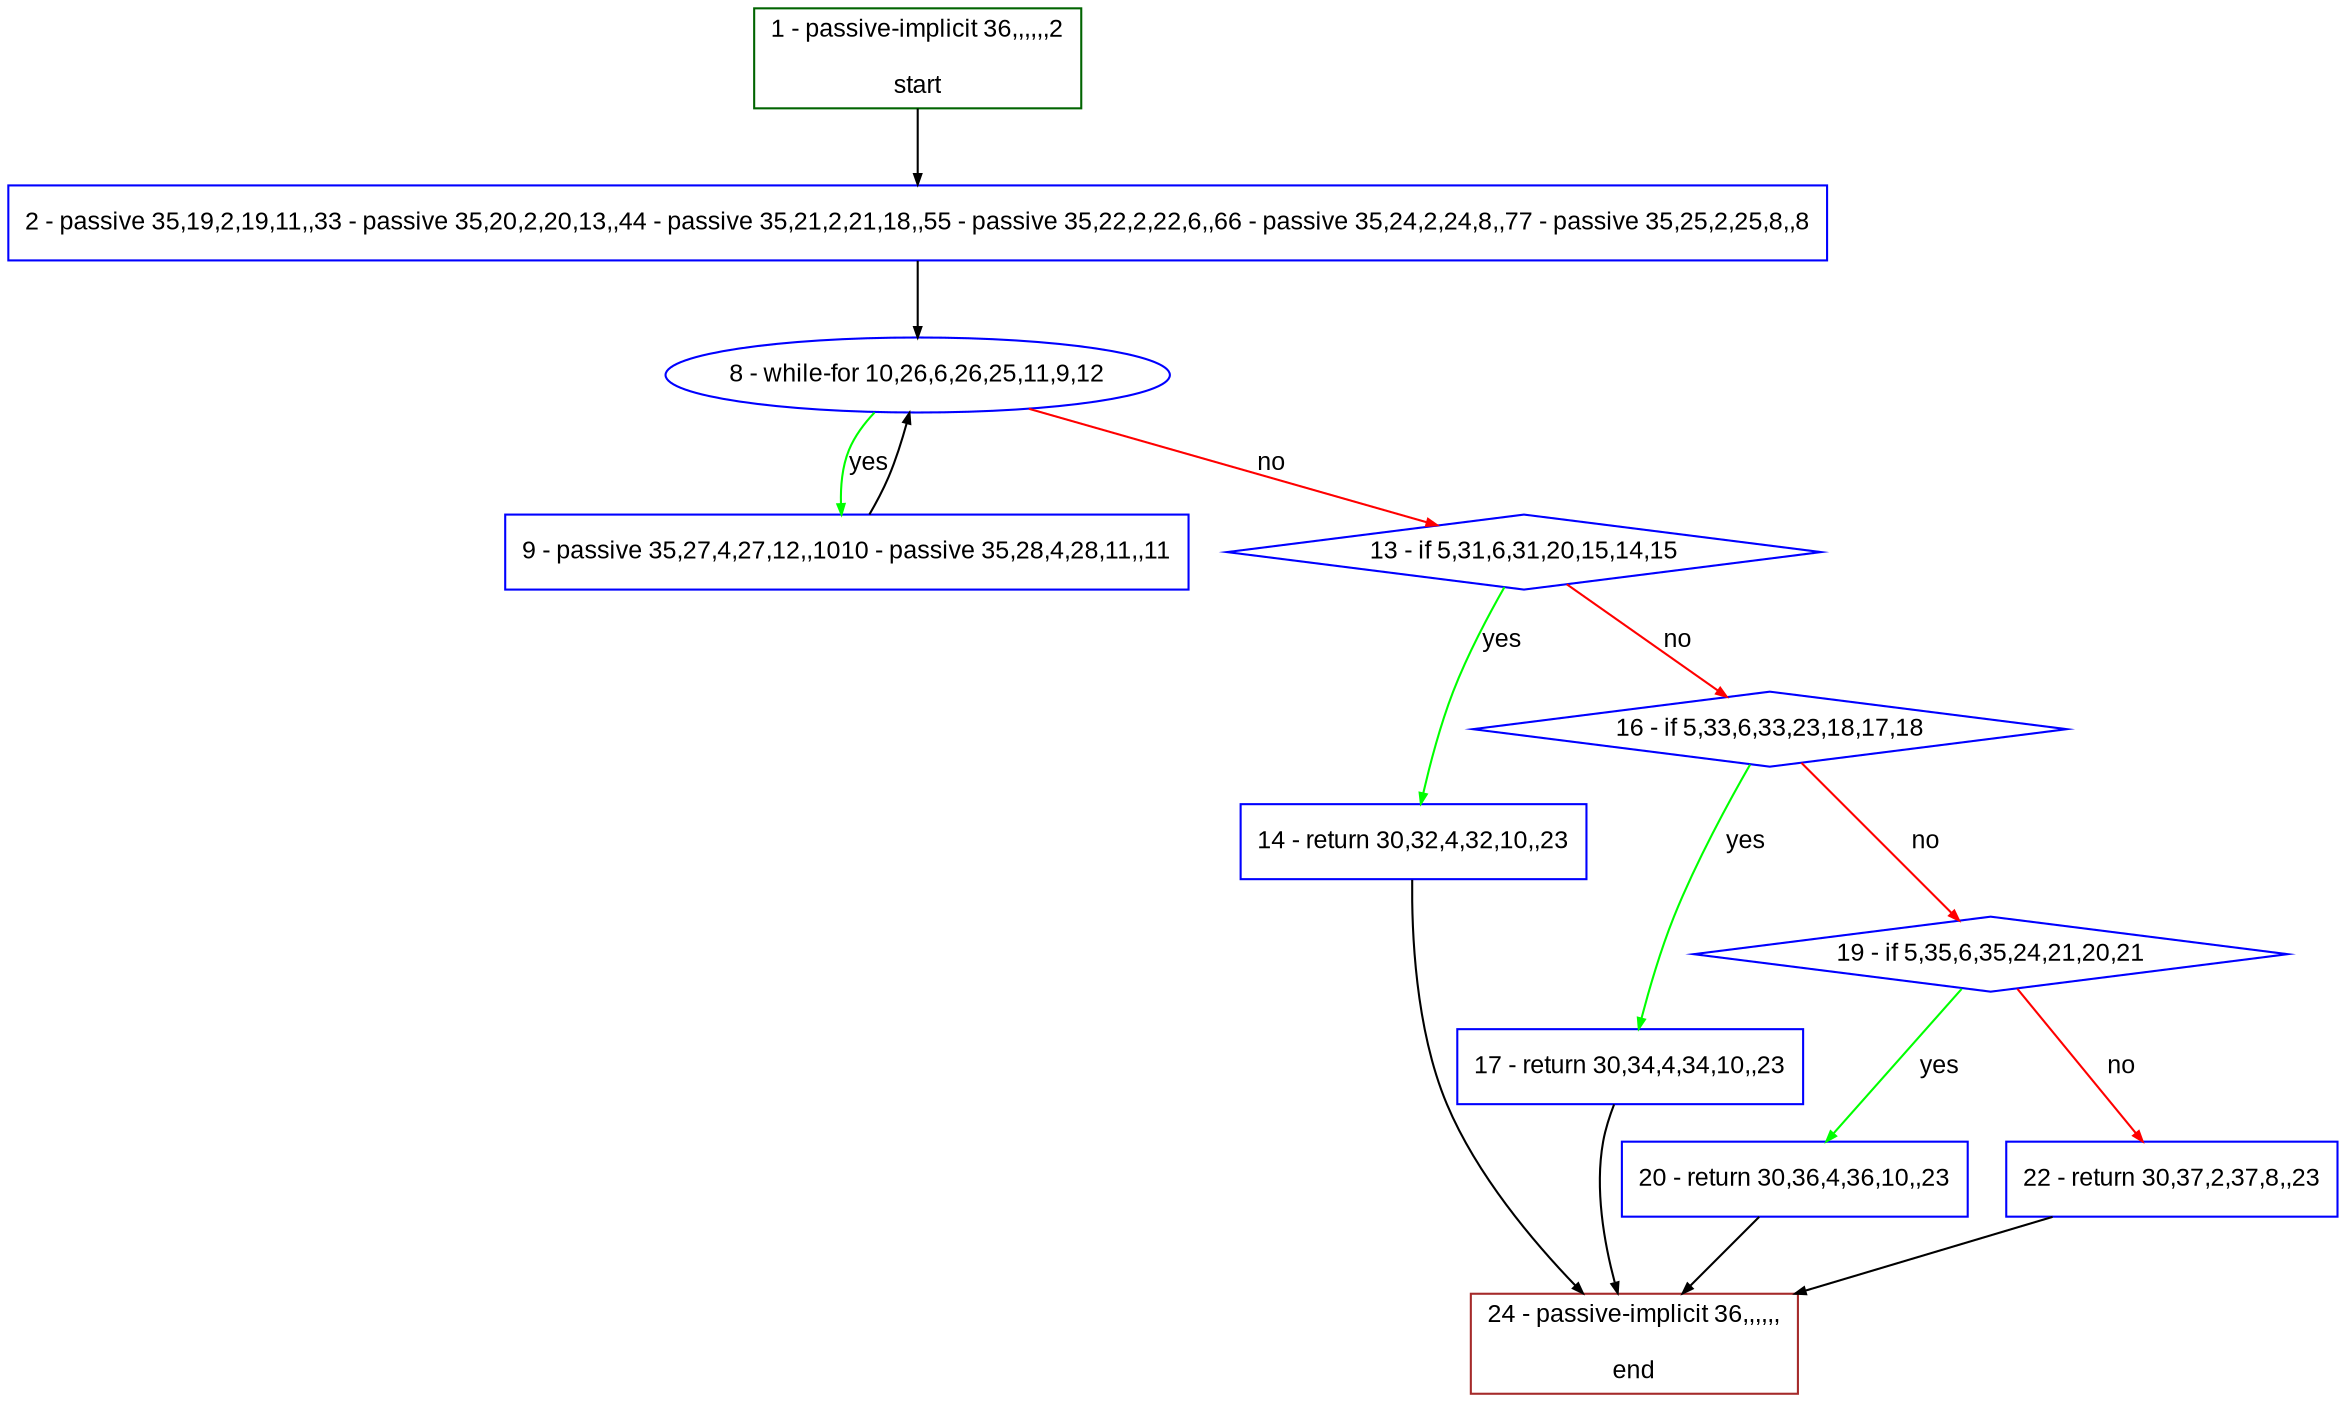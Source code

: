 digraph "" {
  graph [bgcolor="white", fillcolor="#FFFFCC", pack="true", packmode="clust", fontname="Arial", label="", fontsize="12", compound="true", style="rounded,filled"];
  node [node_initialized="no", fillcolor="white", fontname="Arial", label="", color="grey", fontsize="12", fixedsize="false", compound="true", shape="rectangle", style="filled"];
  edge [arrowtail="none", lhead="", fontcolor="black", fontname="Arial", label="", color="black", fontsize="12", arrowhead="normal", arrowsize="0.5", compound="true", ltail="", dir="forward"];
  __N1 [fillcolor="#ffffff", label="2 - passive 35,19,2,19,11,,33 - passive 35,20,2,20,13,,44 - passive 35,21,2,21,18,,55 - passive 35,22,2,22,6,,66 - passive 35,24,2,24,8,,77 - passive 35,25,2,25,8,,8", color="#0000ff", shape="box", style="filled"];
  __N2 [fillcolor="#ffffff", label="1 - passive-implicit 36,,,,,,2\n\nstart", color="#006400", shape="box", style="filled"];
  __N3 [fillcolor="#ffffff", label="8 - while-for 10,26,6,26,25,11,9,12", color="#0000ff", shape="oval", style="filled"];
  __N4 [fillcolor="#ffffff", label="9 - passive 35,27,4,27,12,,1010 - passive 35,28,4,28,11,,11", color="#0000ff", shape="box", style="filled"];
  __N5 [fillcolor="#ffffff", label="13 - if 5,31,6,31,20,15,14,15", color="#0000ff", shape="diamond", style="filled"];
  __N6 [fillcolor="#ffffff", label="14 - return 30,32,4,32,10,,23", color="#0000ff", shape="box", style="filled"];
  __N7 [fillcolor="#ffffff", label="16 - if 5,33,6,33,23,18,17,18", color="#0000ff", shape="diamond", style="filled"];
  __N8 [fillcolor="#ffffff", label="24 - passive-implicit 36,,,,,,\n\nend", color="#a52a2a", shape="box", style="filled"];
  __N9 [fillcolor="#ffffff", label="17 - return 30,34,4,34,10,,23", color="#0000ff", shape="box", style="filled"];
  __N10 [fillcolor="#ffffff", label="19 - if 5,35,6,35,24,21,20,21", color="#0000ff", shape="diamond", style="filled"];
  __N11 [fillcolor="#ffffff", label="20 - return 30,36,4,36,10,,23", color="#0000ff", shape="box", style="filled"];
  __N12 [fillcolor="#ffffff", label="22 - return 30,37,2,37,8,,23", color="#0000ff", shape="box", style="filled"];
  __N2 -> __N1 [arrowtail="none", color="#000000", label="", arrowhead="normal", dir="forward"];
  __N1 -> __N3 [arrowtail="none", color="#000000", label="", arrowhead="normal", dir="forward"];
  __N3 -> __N4 [arrowtail="none", color="#00ff00", label="yes", arrowhead="normal", dir="forward"];
  __N4 -> __N3 [arrowtail="none", color="#000000", label="", arrowhead="normal", dir="forward"];
  __N3 -> __N5 [arrowtail="none", color="#ff0000", label="no", arrowhead="normal", dir="forward"];
  __N5 -> __N6 [arrowtail="none", color="#00ff00", label="yes", arrowhead="normal", dir="forward"];
  __N5 -> __N7 [arrowtail="none", color="#ff0000", label="no", arrowhead="normal", dir="forward"];
  __N6 -> __N8 [arrowtail="none", color="#000000", label="", arrowhead="normal", dir="forward"];
  __N7 -> __N9 [arrowtail="none", color="#00ff00", label="yes", arrowhead="normal", dir="forward"];
  __N7 -> __N10 [arrowtail="none", color="#ff0000", label="no", arrowhead="normal", dir="forward"];
  __N9 -> __N8 [arrowtail="none", color="#000000", label="", arrowhead="normal", dir="forward"];
  __N10 -> __N11 [arrowtail="none", color="#00ff00", label="yes", arrowhead="normal", dir="forward"];
  __N10 -> __N12 [arrowtail="none", color="#ff0000", label="no", arrowhead="normal", dir="forward"];
  __N11 -> __N8 [arrowtail="none", color="#000000", label="", arrowhead="normal", dir="forward"];
  __N12 -> __N8 [arrowtail="none", color="#000000", label="", arrowhead="normal", dir="forward"];
}
